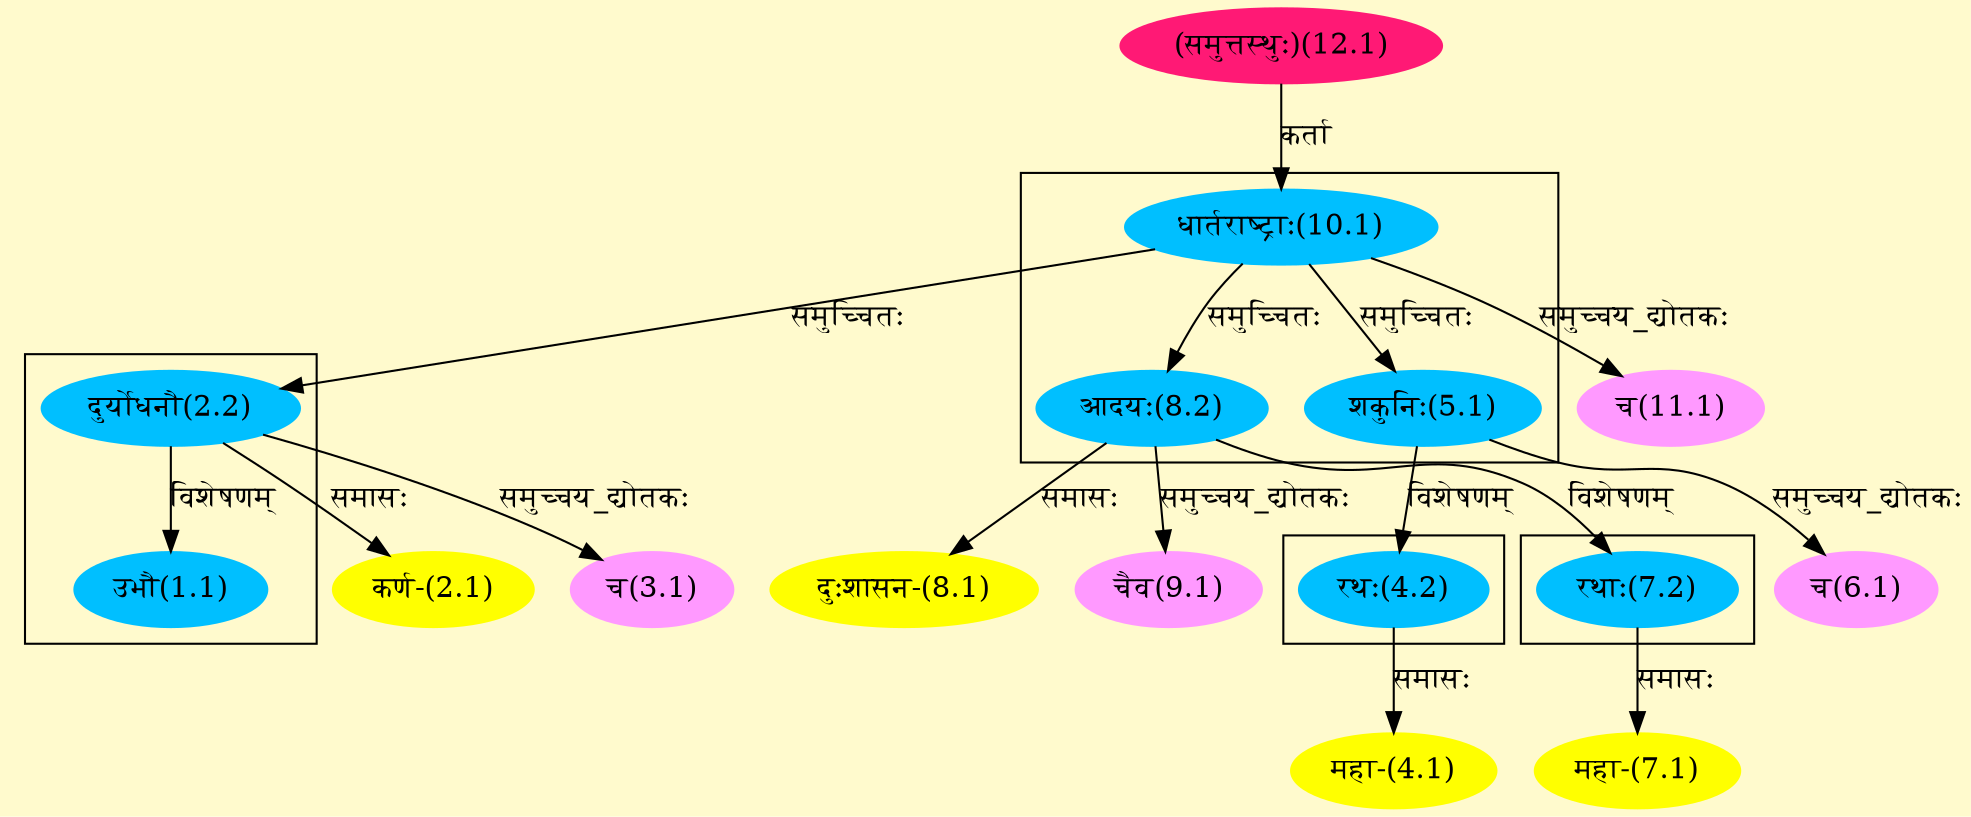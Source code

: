 digraph G{
rankdir=BT;
 compound=true;
 bgcolor="lemonchiffon1";

subgraph cluster_1{
Node1_1 [style=filled, color="#00BFFF" label = "उभौ(1.1)"]
Node2_2 [style=filled, color="#00BFFF" label = "दुर्योधनौ(2.2)"]

}

subgraph cluster_2{
Node2_2 [style=filled, color="#00BFFF" label = "दुर्योधनौ(2.2)"]
Node10_1 [style=filled, color="#00BFFF" label = "धार्तराष्ट्राः(10.1)"]
Node5_1 [style=filled, color="#00BFFF" label = "शकुनिः(5.1)"]
Node8_2 [style=filled, color="#00BFFF" label = "आदयः(8.2)"]

}

subgraph cluster_3{
Node4_2 [style=filled, color="#00BFFF" label = "रथः(4.2)"]
Node5_1 [style=filled, color="#00BFFF" label = "शकुनिः(5.1)"]

}

subgraph cluster_4{
Node7_2 [style=filled, color="#00BFFF" label = "रथाः(7.2)"]
Node8_2 [style=filled, color="#00BFFF" label = "आदयः(8.2)"]

}
Node2_1 [style=filled, color="#FFFF00" label = "कर्ण-(2.1)"]
Node2_2 [style=filled, color="#00BFFF" label = "दुर्योधनौ(2.2)"]
Node3_1 [style=filled, color="#FF99FF" label = "च(3.1)"]
Node4_1 [style=filled, color="#FFFF00" label = "महा-(4.1)"]
Node4_2 [style=filled, color="#00BFFF" label = "रथः(4.2)"]
Node6_1 [style=filled, color="#FF99FF" label = "च(6.1)"]
Node5_1 [style=filled, color="#00BFFF" label = "शकुनिः(5.1)"]
Node7_1 [style=filled, color="#FFFF00" label = "महा-(7.1)"]
Node7_2 [style=filled, color="#00BFFF" label = "रथाः(7.2)"]
Node8_1 [style=filled, color="#FFFF00" label = "दुःशासन-(8.1)"]
Node8_2 [style=filled, color="#00BFFF" label = "आदयः(8.2)"]
Node9_1 [style=filled, color="#FF99FF" label = "चैव(9.1)"]
Node10_1 [style=filled, color="#00BFFF" label = "धार्तराष्ट्राः(10.1)"]
Node12_1 [style=filled, color="#FF1975" label = "(समुत्तस्थुः)(12.1)"]
Node11_1 [style=filled, color="#FF99FF" label = "च(11.1)"]
/* Start of Relations section */

Node1_1 -> Node2_2 [  label="विशेषणम्"  dir="back" ]
Node2_1 -> Node2_2 [  label="समासः"  dir="back" ]
Node2_2 -> Node10_1 [  label="समुच्चितः"  dir="back" ]
Node3_1 -> Node2_2 [  label="समुच्चय_द्योतकः"  dir="back" ]
Node4_1 -> Node4_2 [  label="समासः"  dir="back" ]
Node4_2 -> Node5_1 [  label="विशेषणम्"  dir="back" ]
Node5_1 -> Node10_1 [  label="समुच्चितः"  dir="back" ]
Node6_1 -> Node5_1 [  label="समुच्चय_द्योतकः"  dir="back" ]
Node7_1 -> Node7_2 [  label="समासः"  dir="back" ]
Node7_2 -> Node8_2 [  label="विशेषणम्"  dir="back" ]
Node8_1 -> Node8_2 [  label="समासः"  dir="back" ]
Node8_2 -> Node10_1 [  label="समुच्चितः"  dir="back" ]
Node9_1 -> Node8_2 [  label="समुच्चय_द्योतकः"  dir="back" ]
Node10_1 -> Node12_1 [  label="कर्ता"  dir="back" ]
Node11_1 -> Node10_1 [  label="समुच्चय_द्योतकः"  dir="back" ]
}
